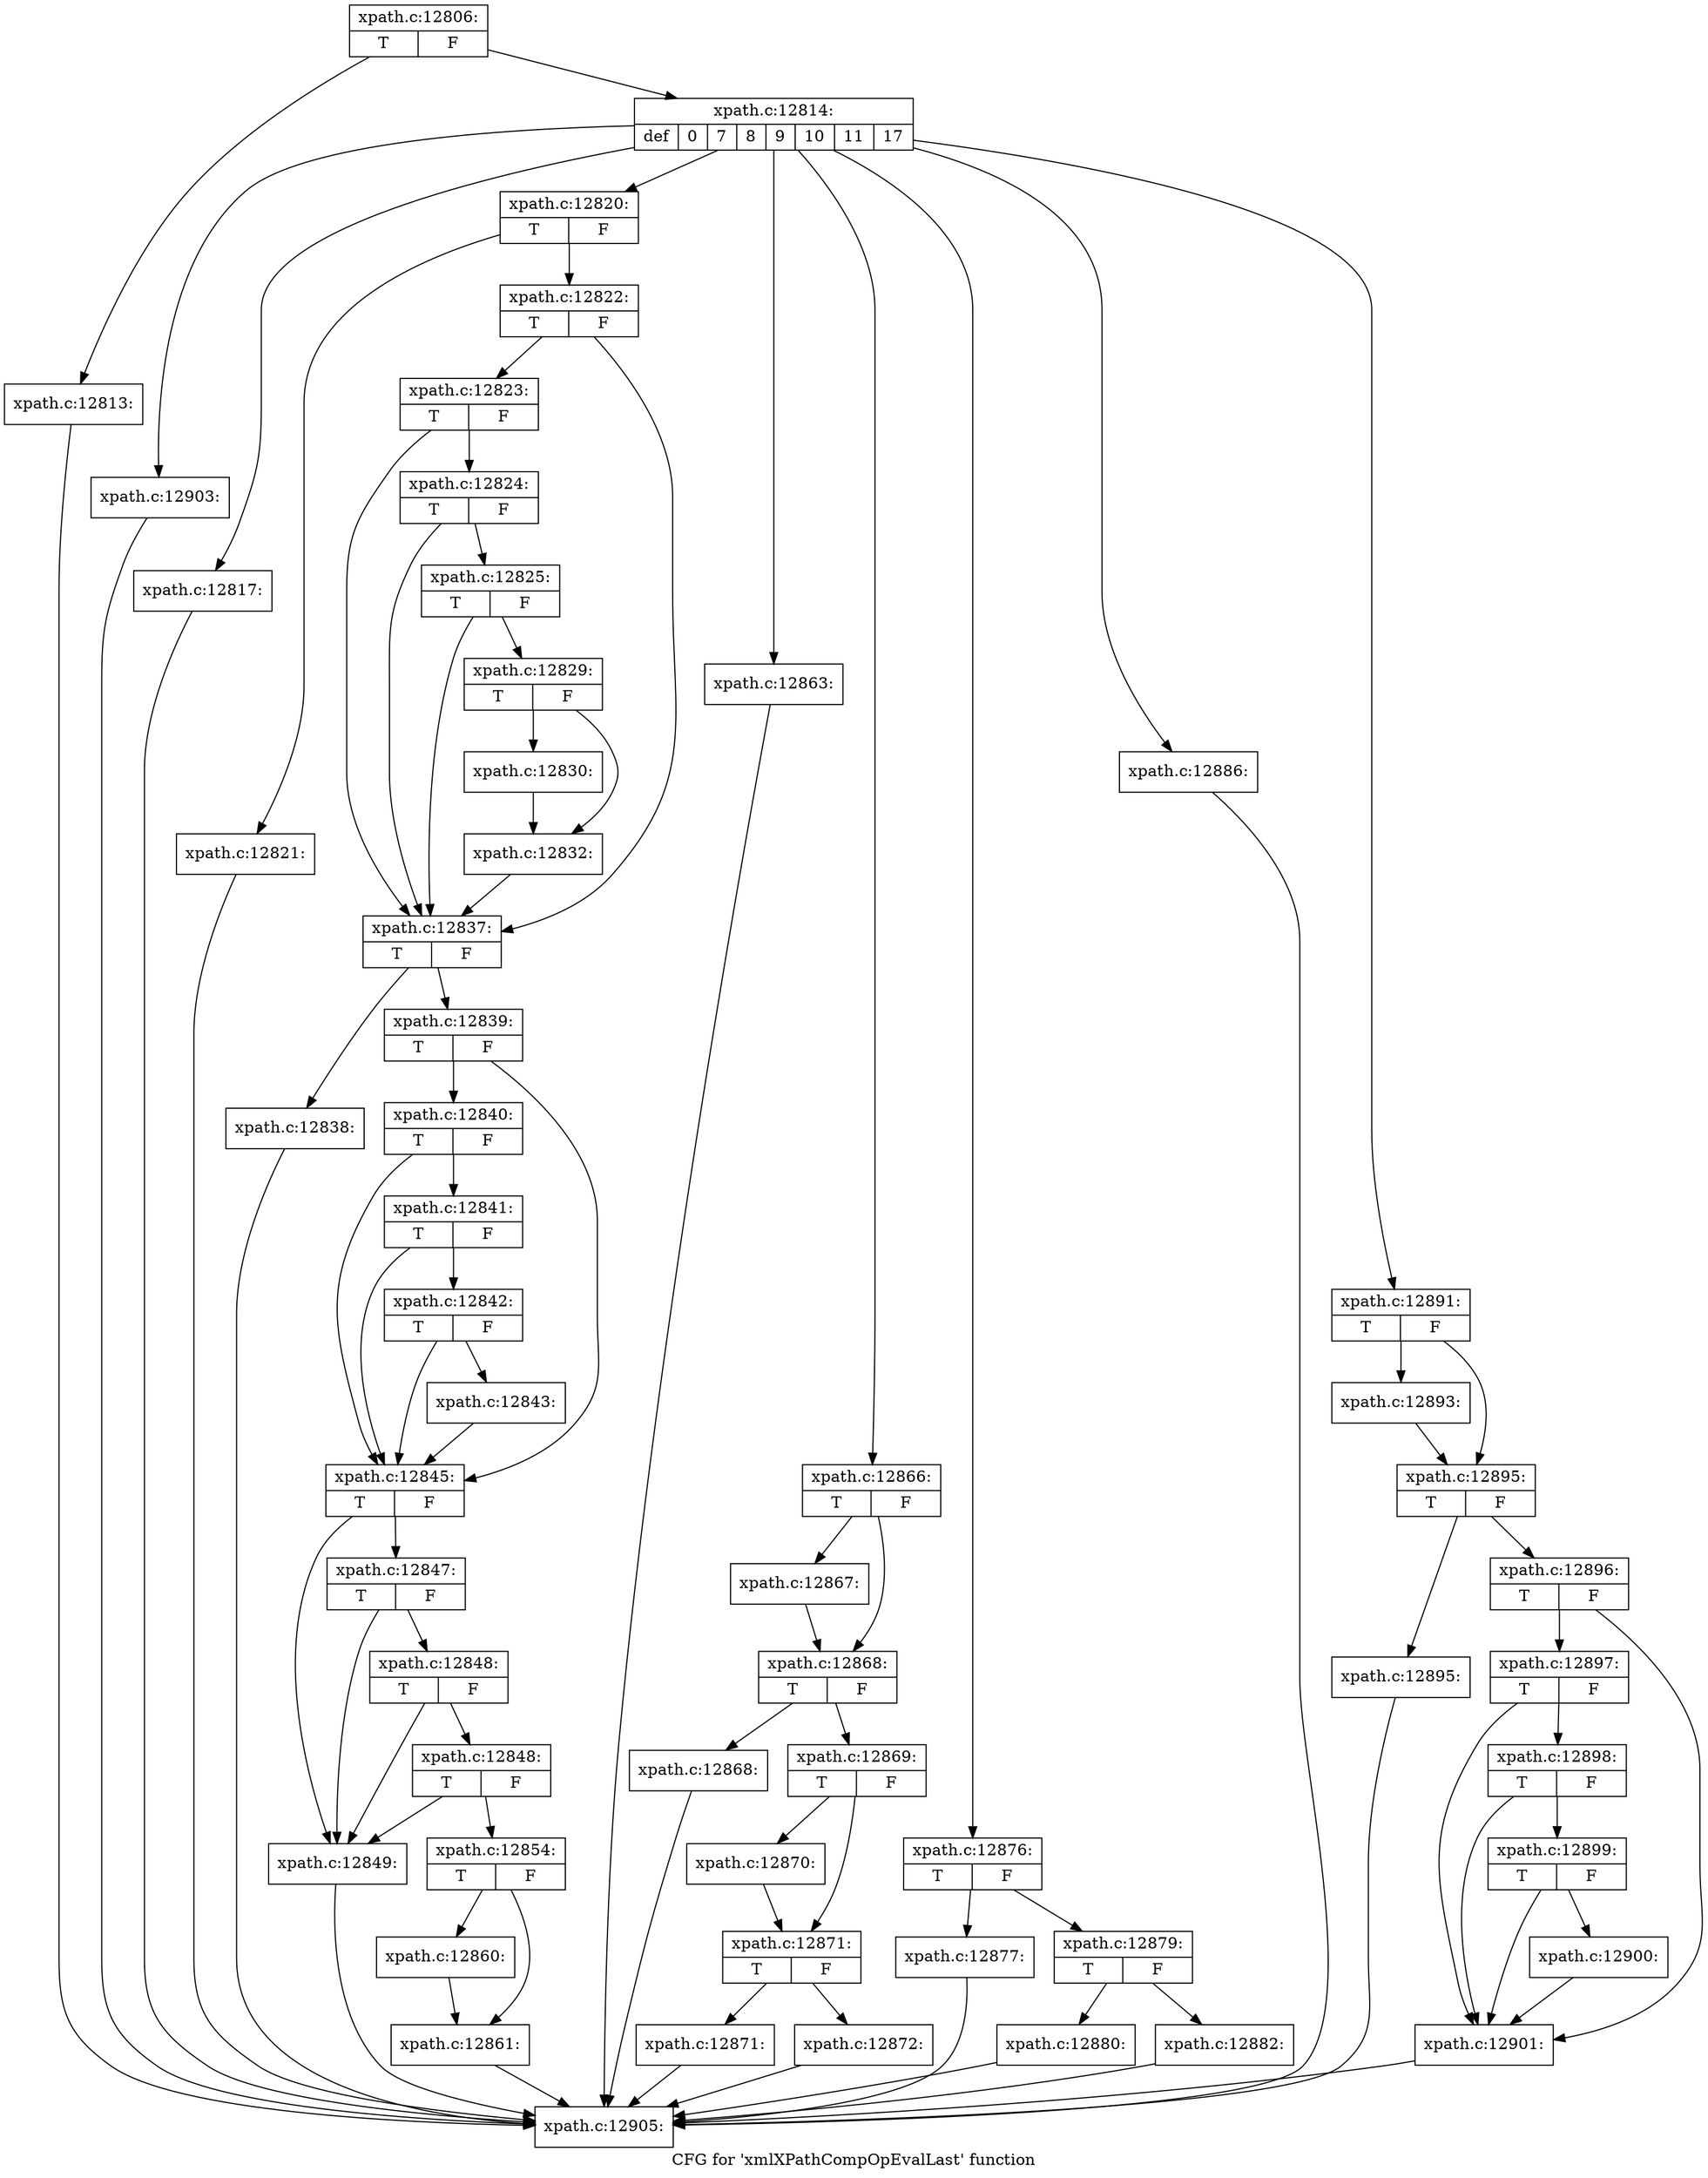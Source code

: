 digraph "CFG for 'xmlXPathCompOpEvalLast' function" {
	label="CFG for 'xmlXPathCompOpEvalLast' function";

	Node0x55e6b2e6cb80 [shape=record,label="{xpath.c:12806:|{<s0>T|<s1>F}}"];
	Node0x55e6b2e6cb80 -> Node0x55e6b2e989a0;
	Node0x55e6b2e6cb80 -> Node0x55e6b2e989f0;
	Node0x55e6b2e989a0 [shape=record,label="{xpath.c:12813:}"];
	Node0x55e6b2e989a0 -> Node0x55e6b2e833f0;
	Node0x55e6b2e989f0 [shape=record,label="{xpath.c:12814:|{<s0>def|<s1>0|<s2>7|<s3>8|<s4>9|<s5>10|<s6>11|<s7>17}}"];
	Node0x55e6b2e989f0 -> Node0x55e6b2e990c0;
	Node0x55e6b2e989f0 -> Node0x55e6b2e99400;
	Node0x55e6b2e989f0 -> Node0x55e6b2e995c0;
	Node0x55e6b2e989f0 -> Node0x55e6b2ea2050;
	Node0x55e6b2e989f0 -> Node0x55e6b2ea2360;
	Node0x55e6b2e989f0 -> Node0x55e6b2ea4f60;
	Node0x55e6b2e989f0 -> Node0x55e6b2ea69d0;
	Node0x55e6b2e989f0 -> Node0x55e6b2ea7210;
	Node0x55e6b2e99400 [shape=record,label="{xpath.c:12817:}"];
	Node0x55e6b2e99400 -> Node0x55e6b2e833f0;
	Node0x55e6b2e995c0 [shape=record,label="{xpath.c:12820:|{<s0>T|<s1>F}}"];
	Node0x55e6b2e995c0 -> Node0x55e6b2e99e10;
	Node0x55e6b2e995c0 -> Node0x55e6b2e99e60;
	Node0x55e6b2e99e10 [shape=record,label="{xpath.c:12821:}"];
	Node0x55e6b2e99e10 -> Node0x55e6b2e833f0;
	Node0x55e6b2e99e60 [shape=record,label="{xpath.c:12822:|{<s0>T|<s1>F}}"];
	Node0x55e6b2e99e60 -> Node0x55e6b2e9a470;
	Node0x55e6b2e99e60 -> Node0x55e6b2e9a320;
	Node0x55e6b2e9a470 [shape=record,label="{xpath.c:12823:|{<s0>T|<s1>F}}"];
	Node0x55e6b2e9a470 -> Node0x55e6b2e9a3f0;
	Node0x55e6b2e9a470 -> Node0x55e6b2e9a320;
	Node0x55e6b2e9a3f0 [shape=record,label="{xpath.c:12824:|{<s0>T|<s1>F}}"];
	Node0x55e6b2e9a3f0 -> Node0x55e6b2e9a370;
	Node0x55e6b2e9a3f0 -> Node0x55e6b2e9a320;
	Node0x55e6b2e9a370 [shape=record,label="{xpath.c:12825:|{<s0>T|<s1>F}}"];
	Node0x55e6b2e9a370 -> Node0x55e6b2e9a2d0;
	Node0x55e6b2e9a370 -> Node0x55e6b2e9a320;
	Node0x55e6b2e9a2d0 [shape=record,label="{xpath.c:12829:|{<s0>T|<s1>F}}"];
	Node0x55e6b2e9a2d0 -> Node0x55e6b2e9b7e0;
	Node0x55e6b2e9a2d0 -> Node0x55e6b2e9b830;
	Node0x55e6b2e9b7e0 [shape=record,label="{xpath.c:12830:}"];
	Node0x55e6b2e9b7e0 -> Node0x55e6b2e9b830;
	Node0x55e6b2e9b830 [shape=record,label="{xpath.c:12832:}"];
	Node0x55e6b2e9b830 -> Node0x55e6b2e9a320;
	Node0x55e6b2e9a320 [shape=record,label="{xpath.c:12837:|{<s0>T|<s1>F}}"];
	Node0x55e6b2e9a320 -> Node0x55e6b2e9d6f0;
	Node0x55e6b2e9a320 -> Node0x55e6b2e9d740;
	Node0x55e6b2e9d6f0 [shape=record,label="{xpath.c:12838:}"];
	Node0x55e6b2e9d6f0 -> Node0x55e6b2e833f0;
	Node0x55e6b2e9d740 [shape=record,label="{xpath.c:12839:|{<s0>T|<s1>F}}"];
	Node0x55e6b2e9d740 -> Node0x55e6b2e9dd50;
	Node0x55e6b2e9d740 -> Node0x55e6b2e9dc00;
	Node0x55e6b2e9dd50 [shape=record,label="{xpath.c:12840:|{<s0>T|<s1>F}}"];
	Node0x55e6b2e9dd50 -> Node0x55e6b2e9dcd0;
	Node0x55e6b2e9dd50 -> Node0x55e6b2e9dc00;
	Node0x55e6b2e9dcd0 [shape=record,label="{xpath.c:12841:|{<s0>T|<s1>F}}"];
	Node0x55e6b2e9dcd0 -> Node0x55e6b2e9dc50;
	Node0x55e6b2e9dcd0 -> Node0x55e6b2e9dc00;
	Node0x55e6b2e9dc50 [shape=record,label="{xpath.c:12842:|{<s0>T|<s1>F}}"];
	Node0x55e6b2e9dc50 -> Node0x55e6b2e9dbb0;
	Node0x55e6b2e9dc50 -> Node0x55e6b2e9dc00;
	Node0x55e6b2e9dbb0 [shape=record,label="{xpath.c:12843:}"];
	Node0x55e6b2e9dbb0 -> Node0x55e6b2e9dc00;
	Node0x55e6b2e9dc00 [shape=record,label="{xpath.c:12845:|{<s0>T|<s1>F}}"];
	Node0x55e6b2e9dc00 -> Node0x55e6b2e9f5e0;
	Node0x55e6b2e9dc00 -> Node0x55e6b2e9f780;
	Node0x55e6b2e9f780 [shape=record,label="{xpath.c:12847:|{<s0>T|<s1>F}}"];
	Node0x55e6b2e9f780 -> Node0x55e6b2e9f5e0;
	Node0x55e6b2e9f780 -> Node0x55e6b2e9f700;
	Node0x55e6b2e9f700 [shape=record,label="{xpath.c:12848:|{<s0>T|<s1>F}}"];
	Node0x55e6b2e9f700 -> Node0x55e6b2e9f5e0;
	Node0x55e6b2e9f700 -> Node0x55e6b2e9f680;
	Node0x55e6b2e9f680 [shape=record,label="{xpath.c:12848:|{<s0>T|<s1>F}}"];
	Node0x55e6b2e9f680 -> Node0x55e6b2e9f5e0;
	Node0x55e6b2e9f680 -> Node0x55e6b2e9f630;
	Node0x55e6b2e9f5e0 [shape=record,label="{xpath.c:12849:}"];
	Node0x55e6b2e9f5e0 -> Node0x55e6b2e833f0;
	Node0x55e6b2e9f630 [shape=record,label="{xpath.c:12854:|{<s0>T|<s1>F}}"];
	Node0x55e6b2e9f630 -> Node0x55e6b2ea1860;
	Node0x55e6b2e9f630 -> Node0x55e6b2ea18b0;
	Node0x55e6b2ea1860 [shape=record,label="{xpath.c:12860:}"];
	Node0x55e6b2ea1860 -> Node0x55e6b2ea18b0;
	Node0x55e6b2ea18b0 [shape=record,label="{xpath.c:12861:}"];
	Node0x55e6b2ea18b0 -> Node0x55e6b2e833f0;
	Node0x55e6b2ea2050 [shape=record,label="{xpath.c:12863:}"];
	Node0x55e6b2ea2050 -> Node0x55e6b2e833f0;
	Node0x55e6b2ea2360 [shape=record,label="{xpath.c:12866:|{<s0>T|<s1>F}}"];
	Node0x55e6b2ea2360 -> Node0x55e6b2ea2450;
	Node0x55e6b2ea2360 -> Node0x55e6b2ea24a0;
	Node0x55e6b2ea2450 [shape=record,label="{xpath.c:12867:}"];
	Node0x55e6b2ea2450 -> Node0x55e6b2ea24a0;
	Node0x55e6b2ea24a0 [shape=record,label="{xpath.c:12868:|{<s0>T|<s1>F}}"];
	Node0x55e6b2ea24a0 -> Node0x55e6b2ea3110;
	Node0x55e6b2ea24a0 -> Node0x55e6b2ea3160;
	Node0x55e6b2ea3110 [shape=record,label="{xpath.c:12868:}"];
	Node0x55e6b2ea3110 -> Node0x55e6b2e833f0;
	Node0x55e6b2ea3160 [shape=record,label="{xpath.c:12869:|{<s0>T|<s1>F}}"];
	Node0x55e6b2ea3160 -> Node0x55e6b2ea35d0;
	Node0x55e6b2ea3160 -> Node0x55e6b2ea3620;
	Node0x55e6b2ea35d0 [shape=record,label="{xpath.c:12870:}"];
	Node0x55e6b2ea35d0 -> Node0x55e6b2ea3620;
	Node0x55e6b2ea3620 [shape=record,label="{xpath.c:12871:|{<s0>T|<s1>F}}"];
	Node0x55e6b2ea3620 -> Node0x55e6b2ea4290;
	Node0x55e6b2ea3620 -> Node0x55e6b2ea42e0;
	Node0x55e6b2ea4290 [shape=record,label="{xpath.c:12871:}"];
	Node0x55e6b2ea4290 -> Node0x55e6b2e833f0;
	Node0x55e6b2ea42e0 [shape=record,label="{xpath.c:12872:}"];
	Node0x55e6b2ea42e0 -> Node0x55e6b2e833f0;
	Node0x55e6b2ea4f60 [shape=record,label="{xpath.c:12876:|{<s0>T|<s1>F}}"];
	Node0x55e6b2ea4f60 -> Node0x55e6b2ea50c0;
	Node0x55e6b2ea4f60 -> Node0x55e6b2ea5110;
	Node0x55e6b2ea50c0 [shape=record,label="{xpath.c:12877:}"];
	Node0x55e6b2ea50c0 -> Node0x55e6b2e833f0;
	Node0x55e6b2ea5110 [shape=record,label="{xpath.c:12879:|{<s0>T|<s1>F}}"];
	Node0x55e6b2ea5110 -> Node0x55e6b2ea5e90;
	Node0x55e6b2ea5110 -> Node0x55e6b2ea5ee0;
	Node0x55e6b2ea5e90 [shape=record,label="{xpath.c:12880:}"];
	Node0x55e6b2ea5e90 -> Node0x55e6b2e833f0;
	Node0x55e6b2ea5ee0 [shape=record,label="{xpath.c:12882:}"];
	Node0x55e6b2ea5ee0 -> Node0x55e6b2e833f0;
	Node0x55e6b2ea69d0 [shape=record,label="{xpath.c:12886:}"];
	Node0x55e6b2ea69d0 -> Node0x55e6b2e833f0;
	Node0x55e6b2ea7210 [shape=record,label="{xpath.c:12891:|{<s0>T|<s1>F}}"];
	Node0x55e6b2ea7210 -> Node0x55e6b2ea72c0;
	Node0x55e6b2ea7210 -> Node0x55e6b2ea7310;
	Node0x55e6b2ea72c0 [shape=record,label="{xpath.c:12893:}"];
	Node0x55e6b2ea72c0 -> Node0x55e6b2ea7310;
	Node0x55e6b2ea7310 [shape=record,label="{xpath.c:12895:|{<s0>T|<s1>F}}"];
	Node0x55e6b2ea7310 -> Node0x55e6b2ea8030;
	Node0x55e6b2ea7310 -> Node0x55e6b2ea8080;
	Node0x55e6b2ea8030 [shape=record,label="{xpath.c:12895:}"];
	Node0x55e6b2ea8030 -> Node0x55e6b2e833f0;
	Node0x55e6b2ea8080 [shape=record,label="{xpath.c:12896:|{<s0>T|<s1>F}}"];
	Node0x55e6b2ea8080 -> Node0x55e6b2ea8690;
	Node0x55e6b2ea8080 -> Node0x55e6b2ea8540;
	Node0x55e6b2ea8690 [shape=record,label="{xpath.c:12897:|{<s0>T|<s1>F}}"];
	Node0x55e6b2ea8690 -> Node0x55e6b2ea8610;
	Node0x55e6b2ea8690 -> Node0x55e6b2ea8540;
	Node0x55e6b2ea8610 [shape=record,label="{xpath.c:12898:|{<s0>T|<s1>F}}"];
	Node0x55e6b2ea8610 -> Node0x55e6b2ea8590;
	Node0x55e6b2ea8610 -> Node0x55e6b2ea8540;
	Node0x55e6b2ea8590 [shape=record,label="{xpath.c:12899:|{<s0>T|<s1>F}}"];
	Node0x55e6b2ea8590 -> Node0x55e6b2ea84f0;
	Node0x55e6b2ea8590 -> Node0x55e6b2ea8540;
	Node0x55e6b2ea84f0 [shape=record,label="{xpath.c:12900:}"];
	Node0x55e6b2ea84f0 -> Node0x55e6b2ea8540;
	Node0x55e6b2ea8540 [shape=record,label="{xpath.c:12901:}"];
	Node0x55e6b2ea8540 -> Node0x55e6b2e833f0;
	Node0x55e6b2e990c0 [shape=record,label="{xpath.c:12903:}"];
	Node0x55e6b2e990c0 -> Node0x55e6b2e833f0;
	Node0x55e6b2e833f0 [shape=record,label="{xpath.c:12905:}"];
}
